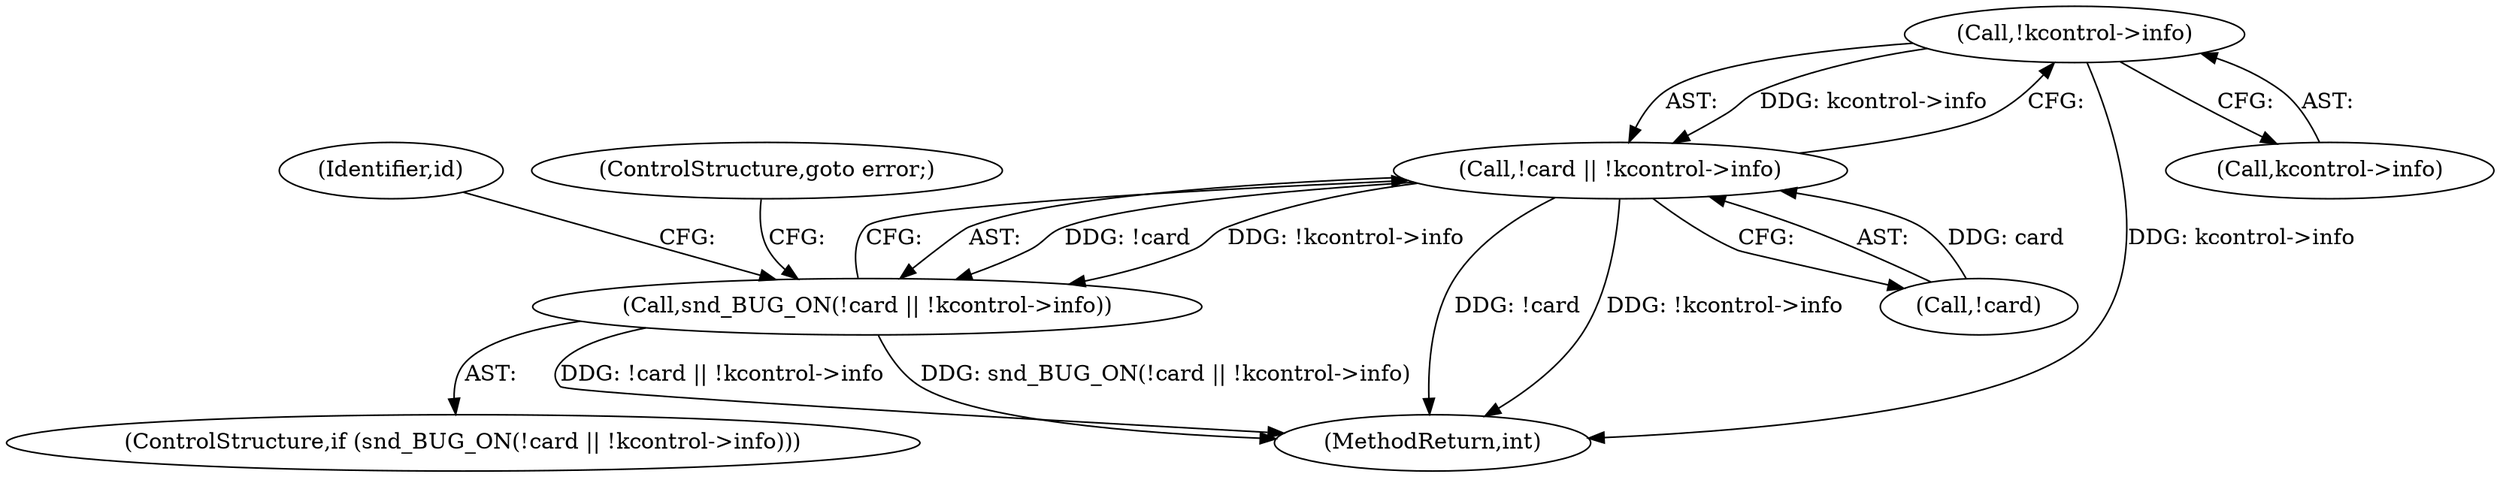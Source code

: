 digraph "0_linux_883a1d49f0d77d30012f114b2e19fc141beb3e8e@pointer" {
"1000122" [label="(Call,!kcontrol->info)"];
"1000119" [label="(Call,!card || !kcontrol->info)"];
"1000118" [label="(Call,snd_BUG_ON(!card || !kcontrol->info))"];
"1000117" [label="(ControlStructure,if (snd_BUG_ON(!card || !kcontrol->info)))"];
"1000122" [label="(Call,!kcontrol->info)"];
"1000119" [label="(Call,!card || !kcontrol->info)"];
"1000278" [label="(MethodReturn,int)"];
"1000128" [label="(Identifier,id)"];
"1000120" [label="(Call,!card)"];
"1000126" [label="(ControlStructure,goto error;)"];
"1000118" [label="(Call,snd_BUG_ON(!card || !kcontrol->info))"];
"1000123" [label="(Call,kcontrol->info)"];
"1000122" -> "1000119"  [label="AST: "];
"1000122" -> "1000123"  [label="CFG: "];
"1000123" -> "1000122"  [label="AST: "];
"1000119" -> "1000122"  [label="CFG: "];
"1000122" -> "1000278"  [label="DDG: kcontrol->info"];
"1000122" -> "1000119"  [label="DDG: kcontrol->info"];
"1000119" -> "1000118"  [label="AST: "];
"1000119" -> "1000120"  [label="CFG: "];
"1000120" -> "1000119"  [label="AST: "];
"1000118" -> "1000119"  [label="CFG: "];
"1000119" -> "1000278"  [label="DDG: !card"];
"1000119" -> "1000278"  [label="DDG: !kcontrol->info"];
"1000119" -> "1000118"  [label="DDG: !card"];
"1000119" -> "1000118"  [label="DDG: !kcontrol->info"];
"1000120" -> "1000119"  [label="DDG: card"];
"1000118" -> "1000117"  [label="AST: "];
"1000126" -> "1000118"  [label="CFG: "];
"1000128" -> "1000118"  [label="CFG: "];
"1000118" -> "1000278"  [label="DDG: !card || !kcontrol->info"];
"1000118" -> "1000278"  [label="DDG: snd_BUG_ON(!card || !kcontrol->info)"];
}
